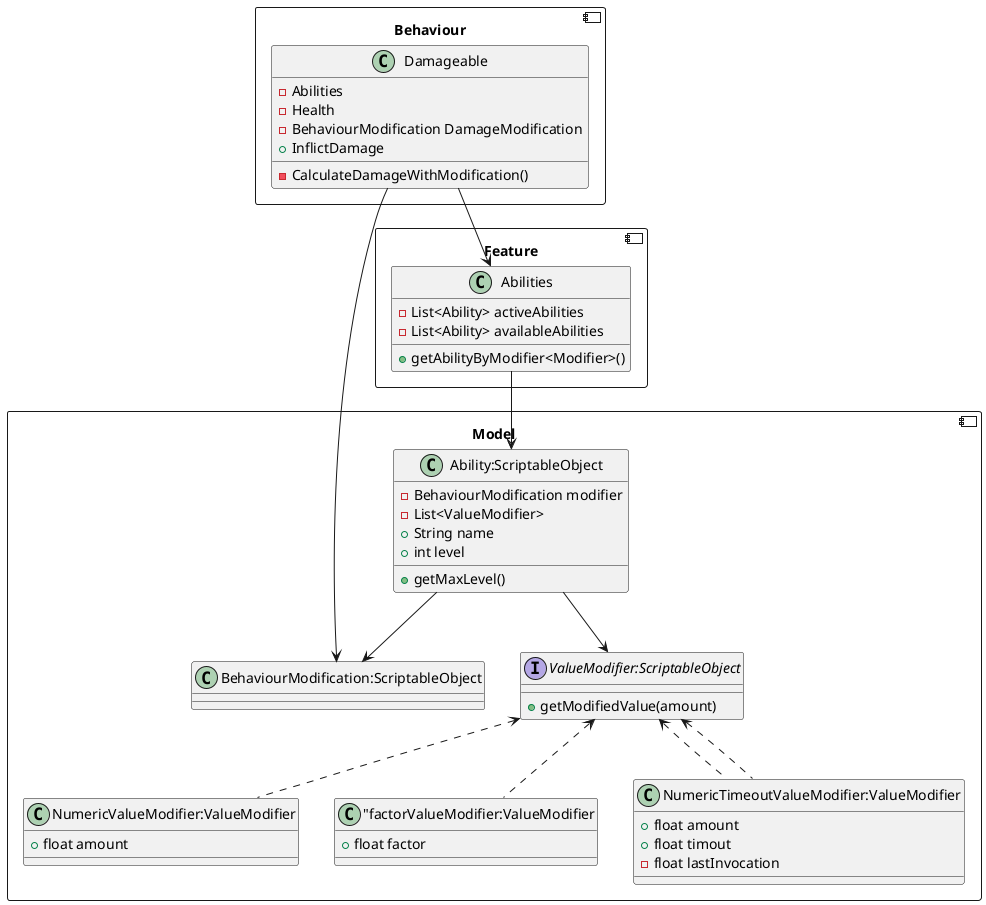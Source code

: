@startuml
component Model {
    class "BehaviourModification:ScriptableObject" as bm {
    
    }
    
    interface "ValueModifier:ScriptableObject" as vm {
        + getModifiedValue(amount)
    }
    
    class "NumericValueModifier:ValueModifier" as nvm {
        + float amount
    }
    
    class ""factorValueModifier:ValueModifier" as fvm {
        + float factor
    }
    
    class "NumericTimeoutValueModifier:ValueModifier" as ntvm {
        + float amount
        + float timout
        - float lastInvocation
    }
    
    vm <.. ntvm
    vm <.. nvm 
    vm <.. fvm
    vm <.. ntvm
    
    class "Ability:ScriptableObject" as abs {
        - BehaviourModification modifier
        - List<ValueModifier>
        + String name
        + int level
        + getMaxLevel()
    }
}

component Feature {
    class Abilities {
        - List<Ability> activeAbilities
        - List<Ability> availableAbilities
        + getAbilityByModifier<Modifier>()
    }
}

component Behaviour {
    class Damageable {
        - Abilities
        - Health
        - BehaviourModification DamageModification
        - CalculateDamageWithModification()
        + InflictDamage
    }
}

 
Abilities --> abs
Damageable --> Abilities
abs --> vm
Damageable --> bm
abs --> bm

@enduml